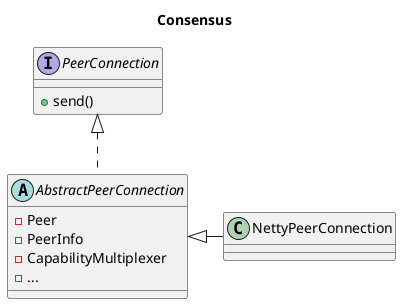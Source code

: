 @startuml
title "Consensus"
scale 1.0

interface PeerConnection {
    +send()
}
PeerConnection <|.. AbstractPeerConnection

abstract class AbstractPeerConnection {
    -Peer
    -PeerInfo
    -CapabilityMultiplexer
    -...
}

class NettyPeerConnection {
    
}

AbstractPeerConnection <|- NettyPeerConnection

@enduml